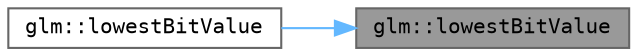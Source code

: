 digraph "glm::lowestBitValue"
{
 // LATEX_PDF_SIZE
  bgcolor="transparent";
  edge [fontname=Terminal,fontsize=10,labelfontname=Helvetica,labelfontsize=10];
  node [fontname=Terminal,fontsize=10,shape=box,height=0.2,width=0.4];
  rankdir="RL";
  Node1 [label="glm::lowestBitValue",height=0.2,width=0.4,color="gray40", fillcolor="grey60", style="filled", fontcolor="black",tooltip=" "];
  Node1 -> Node2 [dir="back",color="steelblue1",style="solid"];
  Node2 [label="glm::lowestBitValue",height=0.2,width=0.4,color="grey40", fillcolor="white", style="filled",URL="$namespaceglm.html#ad9bed8dc5c0e95120540f0feb7a906ba",tooltip=" "];
}
